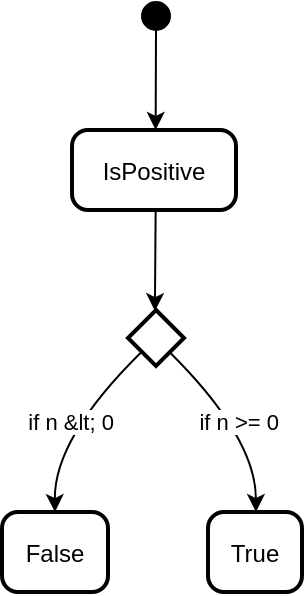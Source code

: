 <mxfile version="26.0.12">
  <diagram name="Page-1" id="6swSRVNkbk7WzFMRN2eq">
    <mxGraphModel>
      <root>
        <mxCell id="0" />
        <mxCell id="1" parent="0" />
        <mxCell id="2" value="" style="rhombus;strokeWidth=2;whiteSpace=wrap;" vertex="1" parent="1">
          <mxGeometry x="82" y="162" width="28" height="28" as="geometry" />
        </mxCell>
        <mxCell id="3" value="" style="ellipse;fillColor=strokeColor;" vertex="1" parent="1">
          <mxGeometry x="89" y="8" width="14" height="14" as="geometry" />
        </mxCell>
        <mxCell id="4" value="IsPositive" style="rounded=1;arcSize=20;strokeWidth=2" vertex="1" parent="1">
          <mxGeometry x="54" y="72" width="82" height="40" as="geometry" />
        </mxCell>
        <mxCell id="5" value="False" style="rounded=1;arcSize=20;strokeWidth=2" vertex="1" parent="1">
          <mxGeometry x="19" y="263" width="53" height="40" as="geometry" />
        </mxCell>
        <mxCell id="6" value="True" style="rounded=1;arcSize=20;strokeWidth=2" vertex="1" parent="1">
          <mxGeometry x="122" y="263" width="47" height="40" as="geometry" />
        </mxCell>
        <mxCell id="7" value="" style="curved=1;startArrow=none;;exitX=0.47;exitY=1;entryX=0.51;entryY=0;" edge="1" parent="1" source="3" target="4">
          <mxGeometry relative="1" as="geometry">
            <Array as="points" />
          </mxGeometry>
        </mxCell>
        <mxCell id="8" value="" style="curved=1;startArrow=none;;exitX=0.51;exitY=1;entryX=0.48;entryY=0;" edge="1" parent="1" source="4" target="2">
          <mxGeometry relative="1" as="geometry">
            <Array as="points" />
          </mxGeometry>
        </mxCell>
        <mxCell id="9" value="if n &amp;lt; 0" style="curved=1;startArrow=none;;exitX=-0.02;exitY=1;entryX=0.5;entryY=-0.01;" edge="1" parent="1" source="2" target="5">
          <mxGeometry relative="1" as="geometry">
            <Array as="points">
              <mxPoint x="45" y="226" />
            </Array>
          </mxGeometry>
        </mxCell>
        <mxCell id="10" value="if n &gt;= 0" style="curved=1;startArrow=none;;exitX=0.98;exitY=1;entryX=0.51;entryY=-0.01;" edge="1" parent="1" source="2" target="6">
          <mxGeometry relative="1" as="geometry">
            <Array as="points">
              <mxPoint x="146" y="226" />
            </Array>
          </mxGeometry>
        </mxCell>
      </root>
    </mxGraphModel>
  </diagram>
</mxfile>
